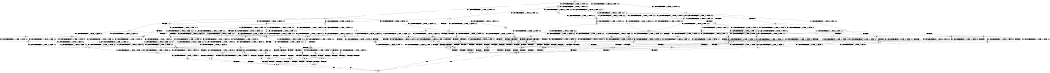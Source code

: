 digraph BCG {
size = "7, 10.5";
center = TRUE;
node [shape = circle];
0 [peripheries = 2];
0 -> 1 [label = "EX !0 !ATOMIC_EXCH_BRANCH (1, +0, FALSE, +0, 3, TRUE) !:0:1:2:"];
0 -> 2 [label = "EX !1 !ATOMIC_EXCH_BRANCH (1, +1, TRUE, +0, 2, TRUE) !:0:1:2:"];
0 -> 3 [label = "EX !2 !ATOMIC_EXCH_BRANCH (1, +0, TRUE, +0, 1, TRUE) !:0:1:2:"];
0 -> 4 [label = "EX !0 !ATOMIC_EXCH_BRANCH (1, +0, FALSE, +0, 3, TRUE) !:0:1:2:"];
1 -> 5 [label = "EX !2 !ATOMIC_EXCH_BRANCH (1, +0, TRUE, +0, 1, TRUE) !:0:1:2:"];
2 -> 6 [label = "EX !0 !ATOMIC_EXCH_BRANCH (1, +0, FALSE, +0, 3, FALSE) !:0:1:2:"];
2 -> 7 [label = "TERMINATE !1"];
2 -> 8 [label = "EX !2 !ATOMIC_EXCH_BRANCH (1, +0, TRUE, +0, 1, FALSE) !:0:1:2:"];
2 -> 9 [label = "EX !0 !ATOMIC_EXCH_BRANCH (1, +0, FALSE, +0, 3, FALSE) !:0:1:2:"];
3 -> 10 [label = "EX !0 !ATOMIC_EXCH_BRANCH (1, +0, FALSE, +0, 3, TRUE) !:0:1:2:"];
3 -> 11 [label = "EX !1 !ATOMIC_EXCH_BRANCH (1, +1, TRUE, +0, 2, TRUE) !:0:1:2:"];
3 -> 12 [label = "EX !0 !ATOMIC_EXCH_BRANCH (1, +0, FALSE, +0, 3, TRUE) !:0:1:2:"];
3 -> 3 [label = "EX !2 !ATOMIC_EXCH_BRANCH (1, +0, TRUE, +0, 1, TRUE) !:0:1:2:"];
4 -> 5 [label = "EX !2 !ATOMIC_EXCH_BRANCH (1, +0, TRUE, +0, 1, TRUE) !:0:1:2:"];
4 -> 13 [label = "TERMINATE !0"];
4 -> 14 [label = "EX !1 !ATOMIC_EXCH_BRANCH (1, +1, TRUE, +0, 2, TRUE) !:0:1:2:"];
4 -> 15 [label = "EX !2 !ATOMIC_EXCH_BRANCH (1, +0, TRUE, +0, 1, TRUE) !:0:1:2:"];
5 -> 16 [label = "EX !1 !ATOMIC_EXCH_BRANCH (1, +1, TRUE, +0, 2, TRUE) !:0:1:2:"];
6 -> 17 [label = "EX !0 !ATOMIC_EXCH_BRANCH (1, +1, TRUE, +1, 2, TRUE) !:0:1:2:"];
7 -> 18 [label = "EX !0 !ATOMIC_EXCH_BRANCH (1, +0, FALSE, +0, 3, FALSE) !:0:2:"];
7 -> 19 [label = "EX !2 !ATOMIC_EXCH_BRANCH (1, +0, TRUE, +0, 1, FALSE) !:0:2:"];
7 -> 20 [label = "EX !0 !ATOMIC_EXCH_BRANCH (1, +0, FALSE, +0, 3, FALSE) !:0:2:"];
8 -> 21 [label = "EX !0 !ATOMIC_EXCH_BRANCH (1, +0, FALSE, +0, 3, TRUE) !:0:1:2:"];
8 -> 22 [label = "TERMINATE !1"];
8 -> 23 [label = "TERMINATE !2"];
8 -> 24 [label = "EX !0 !ATOMIC_EXCH_BRANCH (1, +0, FALSE, +0, 3, TRUE) !:0:1:2:"];
9 -> 17 [label = "EX !0 !ATOMIC_EXCH_BRANCH (1, +1, TRUE, +1, 2, TRUE) !:0:1:2:"];
9 -> 25 [label = "TERMINATE !1"];
9 -> 26 [label = "EX !2 !ATOMIC_EXCH_BRANCH (1, +0, TRUE, +0, 1, FALSE) !:0:1:2:"];
9 -> 27 [label = "EX !0 !ATOMIC_EXCH_BRANCH (1, +1, TRUE, +1, 2, TRUE) !:0:1:2:"];
10 -> 5 [label = "EX !2 !ATOMIC_EXCH_BRANCH (1, +0, TRUE, +0, 1, TRUE) !:0:1:2:"];
11 -> 28 [label = "EX !2 !ATOMIC_EXCH_BRANCH (1, +0, TRUE, +0, 1, FALSE) !:0:1:2:"];
11 -> 29 [label = "TERMINATE !1"];
11 -> 30 [label = "EX !0 !ATOMIC_EXCH_BRANCH (1, +0, FALSE, +0, 3, FALSE) !:0:1:2:"];
11 -> 8 [label = "EX !2 !ATOMIC_EXCH_BRANCH (1, +0, TRUE, +0, 1, FALSE) !:0:1:2:"];
12 -> 5 [label = "EX !2 !ATOMIC_EXCH_BRANCH (1, +0, TRUE, +0, 1, TRUE) !:0:1:2:"];
12 -> 31 [label = "TERMINATE !0"];
12 -> 32 [label = "EX !1 !ATOMIC_EXCH_BRANCH (1, +1, TRUE, +0, 2, TRUE) !:0:1:2:"];
12 -> 15 [label = "EX !2 !ATOMIC_EXCH_BRANCH (1, +0, TRUE, +0, 1, TRUE) !:0:1:2:"];
13 -> 33 [label = "EX !2 !ATOMIC_EXCH_BRANCH (1, +0, TRUE, +0, 1, TRUE) !:1:2:"];
13 -> 34 [label = "EX !1 !ATOMIC_EXCH_BRANCH (1, +1, TRUE, +0, 2, TRUE) !:1:2:"];
13 -> 35 [label = "EX !2 !ATOMIC_EXCH_BRANCH (1, +0, TRUE, +0, 1, TRUE) !:1:2:"];
14 -> 36 [label = "EX !2 !ATOMIC_EXCH_BRANCH (1, +0, TRUE, +0, 1, FALSE) !:0:1:2:"];
14 -> 37 [label = "TERMINATE !1"];
14 -> 38 [label = "TERMINATE !0"];
14 -> 39 [label = "EX !2 !ATOMIC_EXCH_BRANCH (1, +0, TRUE, +0, 1, FALSE) !:0:1:2:"];
15 -> 16 [label = "EX !1 !ATOMIC_EXCH_BRANCH (1, +1, TRUE, +0, 2, TRUE) !:0:1:2:"];
15 -> 31 [label = "TERMINATE !0"];
15 -> 32 [label = "EX !1 !ATOMIC_EXCH_BRANCH (1, +1, TRUE, +0, 2, TRUE) !:0:1:2:"];
15 -> 15 [label = "EX !2 !ATOMIC_EXCH_BRANCH (1, +0, TRUE, +0, 1, TRUE) !:0:1:2:"];
16 -> 36 [label = "EX !2 !ATOMIC_EXCH_BRANCH (1, +0, TRUE, +0, 1, FALSE) !:0:1:2:"];
17 -> 40 [label = "EX !2 !ATOMIC_EXCH_BRANCH (1, +0, TRUE, +0, 1, FALSE) !:0:1:2:"];
18 -> 41 [label = "EX !0 !ATOMIC_EXCH_BRANCH (1, +1, TRUE, +1, 2, TRUE) !:0:2:"];
19 -> 42 [label = "EX !0 !ATOMIC_EXCH_BRANCH (1, +0, FALSE, +0, 3, TRUE) !:0:2:"];
19 -> 43 [label = "TERMINATE !2"];
19 -> 44 [label = "EX !0 !ATOMIC_EXCH_BRANCH (1, +0, FALSE, +0, 3, TRUE) !:0:2:"];
20 -> 41 [label = "EX !0 !ATOMIC_EXCH_BRANCH (1, +1, TRUE, +1, 2, TRUE) !:0:2:"];
20 -> 45 [label = "EX !2 !ATOMIC_EXCH_BRANCH (1, +0, TRUE, +0, 1, FALSE) !:0:2:"];
20 -> 46 [label = "EX !0 !ATOMIC_EXCH_BRANCH (1, +1, TRUE, +1, 2, TRUE) !:0:2:"];
21 -> 47 [label = "TERMINATE !0"];
22 -> 42 [label = "EX !0 !ATOMIC_EXCH_BRANCH (1, +0, FALSE, +0, 3, TRUE) !:0:2:"];
22 -> 43 [label = "TERMINATE !2"];
22 -> 44 [label = "EX !0 !ATOMIC_EXCH_BRANCH (1, +0, FALSE, +0, 3, TRUE) !:0:2:"];
23 -> 48 [label = "EX !0 !ATOMIC_EXCH_BRANCH (1, +0, FALSE, +0, 3, TRUE) !:0:1:"];
23 -> 43 [label = "TERMINATE !1"];
23 -> 49 [label = "EX !0 !ATOMIC_EXCH_BRANCH (1, +0, FALSE, +0, 3, TRUE) !:0:1:"];
24 -> 47 [label = "TERMINATE !0"];
24 -> 50 [label = "TERMINATE !1"];
24 -> 51 [label = "TERMINATE !2"];
24 -> 52 [label = "TERMINATE !0"];
25 -> 41 [label = "EX !0 !ATOMIC_EXCH_BRANCH (1, +1, TRUE, +1, 2, TRUE) !:0:2:"];
25 -> 45 [label = "EX !2 !ATOMIC_EXCH_BRANCH (1, +0, TRUE, +0, 1, FALSE) !:0:2:"];
25 -> 46 [label = "EX !0 !ATOMIC_EXCH_BRANCH (1, +1, TRUE, +1, 2, TRUE) !:0:2:"];
26 -> 53 [label = "EX !0 !ATOMIC_EXCH_BRANCH (1, +1, TRUE, +1, 2, FALSE) !:0:1:2:"];
26 -> 54 [label = "TERMINATE !1"];
26 -> 55 [label = "TERMINATE !2"];
26 -> 56 [label = "EX !0 !ATOMIC_EXCH_BRANCH (1, +1, TRUE, +1, 2, FALSE) !:0:1:2:"];
27 -> 40 [label = "EX !2 !ATOMIC_EXCH_BRANCH (1, +0, TRUE, +0, 1, FALSE) !:0:1:2:"];
27 -> 25 [label = "TERMINATE !1"];
27 -> 26 [label = "EX !2 !ATOMIC_EXCH_BRANCH (1, +0, TRUE, +0, 1, FALSE) !:0:1:2:"];
27 -> 27 [label = "EX !0 !ATOMIC_EXCH_BRANCH (1, +1, TRUE, +1, 2, TRUE) !:0:1:2:"];
28 -> 21 [label = "EX !0 !ATOMIC_EXCH_BRANCH (1, +0, FALSE, +0, 3, TRUE) !:0:1:2:"];
29 -> 57 [label = "EX !2 !ATOMIC_EXCH_BRANCH (1, +0, TRUE, +0, 1, FALSE) !:0:2:"];
29 -> 58 [label = "EX !0 !ATOMIC_EXCH_BRANCH (1, +0, FALSE, +0, 3, FALSE) !:0:2:"];
29 -> 19 [label = "EX !2 !ATOMIC_EXCH_BRANCH (1, +0, TRUE, +0, 1, FALSE) !:0:2:"];
30 -> 59 [label = "EX !0 !ATOMIC_EXCH_BRANCH (1, +1, TRUE, +1, 2, TRUE) !:0:1:2:"];
30 -> 60 [label = "TERMINATE !1"];
30 -> 26 [label = "EX !2 !ATOMIC_EXCH_BRANCH (1, +0, TRUE, +0, 1, FALSE) !:0:1:2:"];
30 -> 61 [label = "EX !0 !ATOMIC_EXCH_BRANCH (1, +1, TRUE, +1, 2, TRUE) !:0:1:2:"];
31 -> 33 [label = "EX !2 !ATOMIC_EXCH_BRANCH (1, +0, TRUE, +0, 1, TRUE) !:1:2:"];
31 -> 62 [label = "EX !1 !ATOMIC_EXCH_BRANCH (1, +1, TRUE, +0, 2, TRUE) !:1:2:"];
31 -> 35 [label = "EX !2 !ATOMIC_EXCH_BRANCH (1, +0, TRUE, +0, 1, TRUE) !:1:2:"];
32 -> 36 [label = "EX !2 !ATOMIC_EXCH_BRANCH (1, +0, TRUE, +0, 1, FALSE) !:0:1:2:"];
32 -> 63 [label = "TERMINATE !1"];
32 -> 64 [label = "TERMINATE !0"];
32 -> 39 [label = "EX !2 !ATOMIC_EXCH_BRANCH (1, +0, TRUE, +0, 1, FALSE) !:0:1:2:"];
33 -> 65 [label = "EX !1 !ATOMIC_EXCH_BRANCH (1, +1, TRUE, +0, 2, TRUE) !:1:2:"];
34 -> 66 [label = "EX !2 !ATOMIC_EXCH_BRANCH (1, +0, TRUE, +0, 1, FALSE) !:1:2:"];
34 -> 67 [label = "TERMINATE !1"];
34 -> 68 [label = "EX !2 !ATOMIC_EXCH_BRANCH (1, +0, TRUE, +0, 1, FALSE) !:1:2:"];
35 -> 65 [label = "EX !1 !ATOMIC_EXCH_BRANCH (1, +1, TRUE, +0, 2, TRUE) !:1:2:"];
35 -> 62 [label = "EX !1 !ATOMIC_EXCH_BRANCH (1, +1, TRUE, +0, 2, TRUE) !:1:2:"];
35 -> 35 [label = "EX !2 !ATOMIC_EXCH_BRANCH (1, +0, TRUE, +0, 1, TRUE) !:1:2:"];
36 -> 47 [label = "TERMINATE !0"];
37 -> 69 [label = "EX !2 !ATOMIC_EXCH_BRANCH (1, +0, TRUE, +0, 1, FALSE) !:0:2:"];
37 -> 67 [label = "TERMINATE !0"];
37 -> 70 [label = "EX !2 !ATOMIC_EXCH_BRANCH (1, +0, TRUE, +0, 1, FALSE) !:0:2:"];
38 -> 66 [label = "EX !2 !ATOMIC_EXCH_BRANCH (1, +0, TRUE, +0, 1, FALSE) !:1:2:"];
38 -> 67 [label = "TERMINATE !1"];
38 -> 68 [label = "EX !2 !ATOMIC_EXCH_BRANCH (1, +0, TRUE, +0, 1, FALSE) !:1:2:"];
39 -> 47 [label = "TERMINATE !0"];
39 -> 50 [label = "TERMINATE !1"];
39 -> 51 [label = "TERMINATE !2"];
39 -> 52 [label = "TERMINATE !0"];
40 -> 53 [label = "EX !0 !ATOMIC_EXCH_BRANCH (1, +1, TRUE, +1, 2, FALSE) !:0:1:2:"];
41 -> 71 [label = "EX !2 !ATOMIC_EXCH_BRANCH (1, +0, TRUE, +0, 1, FALSE) !:0:2:"];
42 -> 72 [label = "TERMINATE !0"];
43 -> 73 [label = "EX !0 !ATOMIC_EXCH_BRANCH (1, +0, FALSE, +0, 3, TRUE) !:0:"];
43 -> 74 [label = "EX !0 !ATOMIC_EXCH_BRANCH (1, +0, FALSE, +0, 3, TRUE) !:0:"];
44 -> 72 [label = "TERMINATE !0"];
44 -> 75 [label = "TERMINATE !2"];
44 -> 76 [label = "TERMINATE !0"];
45 -> 77 [label = "EX !0 !ATOMIC_EXCH_BRANCH (1, +1, TRUE, +1, 2, FALSE) !:0:2:"];
45 -> 78 [label = "TERMINATE !2"];
45 -> 79 [label = "EX !0 !ATOMIC_EXCH_BRANCH (1, +1, TRUE, +1, 2, FALSE) !:0:2:"];
46 -> 71 [label = "EX !2 !ATOMIC_EXCH_BRANCH (1, +0, TRUE, +0, 1, FALSE) !:0:2:"];
46 -> 45 [label = "EX !2 !ATOMIC_EXCH_BRANCH (1, +0, TRUE, +0, 1, FALSE) !:0:2:"];
46 -> 46 [label = "EX !0 !ATOMIC_EXCH_BRANCH (1, +1, TRUE, +1, 2, TRUE) !:0:2:"];
47 -> 80 [label = "TERMINATE !2"];
48 -> 80 [label = "TERMINATE !0"];
49 -> 80 [label = "TERMINATE !0"];
49 -> 75 [label = "TERMINATE !1"];
49 -> 81 [label = "TERMINATE !0"];
50 -> 72 [label = "TERMINATE !0"];
50 -> 75 [label = "TERMINATE !2"];
50 -> 76 [label = "TERMINATE !0"];
51 -> 80 [label = "TERMINATE !0"];
51 -> 75 [label = "TERMINATE !1"];
51 -> 81 [label = "TERMINATE !0"];
52 -> 80 [label = "TERMINATE !2"];
52 -> 76 [label = "TERMINATE !1"];
52 -> 81 [label = "TERMINATE !2"];
53 -> 82 [label = "TERMINATE !0"];
54 -> 77 [label = "EX !0 !ATOMIC_EXCH_BRANCH (1, +1, TRUE, +1, 2, FALSE) !:0:2:"];
54 -> 78 [label = "TERMINATE !2"];
54 -> 79 [label = "EX !0 !ATOMIC_EXCH_BRANCH (1, +1, TRUE, +1, 2, FALSE) !:0:2:"];
55 -> 83 [label = "EX !0 !ATOMIC_EXCH_BRANCH (1, +1, TRUE, +1, 2, FALSE) !:0:1:"];
55 -> 78 [label = "TERMINATE !1"];
55 -> 84 [label = "EX !0 !ATOMIC_EXCH_BRANCH (1, +1, TRUE, +1, 2, FALSE) !:0:1:"];
56 -> 82 [label = "TERMINATE !0"];
56 -> 85 [label = "TERMINATE !1"];
56 -> 86 [label = "TERMINATE !2"];
56 -> 87 [label = "TERMINATE !0"];
57 -> 42 [label = "EX !0 !ATOMIC_EXCH_BRANCH (1, +0, FALSE, +0, 3, TRUE) !:0:2:"];
58 -> 88 [label = "EX !0 !ATOMIC_EXCH_BRANCH (1, +1, TRUE, +1, 2, TRUE) !:0:2:"];
58 -> 45 [label = "EX !2 !ATOMIC_EXCH_BRANCH (1, +0, TRUE, +0, 1, FALSE) !:0:2:"];
58 -> 89 [label = "EX !0 !ATOMIC_EXCH_BRANCH (1, +1, TRUE, +1, 2, TRUE) !:0:2:"];
59 -> 40 [label = "EX !2 !ATOMIC_EXCH_BRANCH (1, +0, TRUE, +0, 1, FALSE) !:0:1:2:"];
60 -> 88 [label = "EX !0 !ATOMIC_EXCH_BRANCH (1, +1, TRUE, +1, 2, TRUE) !:0:2:"];
60 -> 45 [label = "EX !2 !ATOMIC_EXCH_BRANCH (1, +0, TRUE, +0, 1, FALSE) !:0:2:"];
60 -> 89 [label = "EX !0 !ATOMIC_EXCH_BRANCH (1, +1, TRUE, +1, 2, TRUE) !:0:2:"];
61 -> 40 [label = "EX !2 !ATOMIC_EXCH_BRANCH (1, +0, TRUE, +0, 1, FALSE) !:0:1:2:"];
61 -> 60 [label = "TERMINATE !1"];
61 -> 26 [label = "EX !2 !ATOMIC_EXCH_BRANCH (1, +0, TRUE, +0, 1, FALSE) !:0:1:2:"];
61 -> 61 [label = "EX !0 !ATOMIC_EXCH_BRANCH (1, +1, TRUE, +1, 2, TRUE) !:0:1:2:"];
62 -> 66 [label = "EX !2 !ATOMIC_EXCH_BRANCH (1, +0, TRUE, +0, 1, FALSE) !:1:2:"];
62 -> 90 [label = "TERMINATE !1"];
62 -> 68 [label = "EX !2 !ATOMIC_EXCH_BRANCH (1, +0, TRUE, +0, 1, FALSE) !:1:2:"];
63 -> 69 [label = "EX !2 !ATOMIC_EXCH_BRANCH (1, +0, TRUE, +0, 1, FALSE) !:0:2:"];
63 -> 90 [label = "TERMINATE !0"];
63 -> 70 [label = "EX !2 !ATOMIC_EXCH_BRANCH (1, +0, TRUE, +0, 1, FALSE) !:0:2:"];
64 -> 66 [label = "EX !2 !ATOMIC_EXCH_BRANCH (1, +0, TRUE, +0, 1, FALSE) !:1:2:"];
64 -> 90 [label = "TERMINATE !1"];
64 -> 68 [label = "EX !2 !ATOMIC_EXCH_BRANCH (1, +0, TRUE, +0, 1, FALSE) !:1:2:"];
65 -> 66 [label = "EX !2 !ATOMIC_EXCH_BRANCH (1, +0, TRUE, +0, 1, FALSE) !:1:2:"];
66 -> 80 [label = "TERMINATE !2"];
67 -> 91 [label = "EX !2 !ATOMIC_EXCH_BRANCH (1, +0, TRUE, +0, 1, FALSE) !:2:"];
67 -> 92 [label = "EX !2 !ATOMIC_EXCH_BRANCH (1, +0, TRUE, +0, 1, FALSE) !:2:"];
68 -> 80 [label = "TERMINATE !2"];
68 -> 76 [label = "TERMINATE !1"];
68 -> 81 [label = "TERMINATE !2"];
69 -> 72 [label = "TERMINATE !0"];
70 -> 72 [label = "TERMINATE !0"];
70 -> 75 [label = "TERMINATE !2"];
70 -> 76 [label = "TERMINATE !0"];
71 -> 77 [label = "EX !0 !ATOMIC_EXCH_BRANCH (1, +1, TRUE, +1, 2, FALSE) !:0:2:"];
72 -> 93 [label = "TERMINATE !2"];
73 -> 93 [label = "TERMINATE !0"];
74 -> 93 [label = "TERMINATE !0"];
74 -> 94 [label = "TERMINATE !0"];
75 -> 93 [label = "TERMINATE !0"];
75 -> 94 [label = "TERMINATE !0"];
76 -> 93 [label = "TERMINATE !2"];
76 -> 94 [label = "TERMINATE !2"];
77 -> 95 [label = "TERMINATE !0"];
78 -> 96 [label = "EX !0 !ATOMIC_EXCH_BRANCH (1, +1, TRUE, +1, 2, FALSE) !:0:"];
78 -> 97 [label = "EX !0 !ATOMIC_EXCH_BRANCH (1, +1, TRUE, +1, 2, FALSE) !:0:"];
79 -> 95 [label = "TERMINATE !0"];
79 -> 98 [label = "TERMINATE !2"];
79 -> 99 [label = "TERMINATE !0"];
80 -> 93 [label = "TERMINATE !1"];
81 -> 93 [label = "TERMINATE !1"];
81 -> 94 [label = "TERMINATE !1"];
82 -> 100 [label = "TERMINATE !2"];
83 -> 100 [label = "TERMINATE !0"];
84 -> 100 [label = "TERMINATE !0"];
84 -> 98 [label = "TERMINATE !1"];
84 -> 101 [label = "TERMINATE !0"];
85 -> 95 [label = "TERMINATE !0"];
85 -> 98 [label = "TERMINATE !2"];
85 -> 99 [label = "TERMINATE !0"];
86 -> 100 [label = "TERMINATE !0"];
86 -> 98 [label = "TERMINATE !1"];
86 -> 101 [label = "TERMINATE !0"];
87 -> 100 [label = "TERMINATE !2"];
87 -> 99 [label = "TERMINATE !1"];
87 -> 101 [label = "TERMINATE !2"];
88 -> 71 [label = "EX !2 !ATOMIC_EXCH_BRANCH (1, +0, TRUE, +0, 1, FALSE) !:0:2:"];
89 -> 71 [label = "EX !2 !ATOMIC_EXCH_BRANCH (1, +0, TRUE, +0, 1, FALSE) !:0:2:"];
89 -> 45 [label = "EX !2 !ATOMIC_EXCH_BRANCH (1, +0, TRUE, +0, 1, FALSE) !:0:2:"];
89 -> 89 [label = "EX !0 !ATOMIC_EXCH_BRANCH (1, +1, TRUE, +1, 2, TRUE) !:0:2:"];
90 -> 91 [label = "EX !2 !ATOMIC_EXCH_BRANCH (1, +0, TRUE, +0, 1, FALSE) !:2:"];
90 -> 92 [label = "EX !2 !ATOMIC_EXCH_BRANCH (1, +0, TRUE, +0, 1, FALSE) !:2:"];
91 -> 93 [label = "TERMINATE !2"];
92 -> 93 [label = "TERMINATE !2"];
92 -> 94 [label = "TERMINATE !2"];
93 -> 102 [label = "exit"];
94 -> 102 [label = "exit"];
95 -> 103 [label = "TERMINATE !2"];
96 -> 103 [label = "TERMINATE !0"];
97 -> 103 [label = "TERMINATE !0"];
97 -> 104 [label = "TERMINATE !0"];
98 -> 103 [label = "TERMINATE !0"];
98 -> 104 [label = "TERMINATE !0"];
99 -> 103 [label = "TERMINATE !2"];
99 -> 104 [label = "TERMINATE !2"];
100 -> 103 [label = "TERMINATE !1"];
101 -> 103 [label = "TERMINATE !1"];
101 -> 104 [label = "TERMINATE !1"];
103 -> 102 [label = "exit"];
104 -> 102 [label = "exit"];
}

